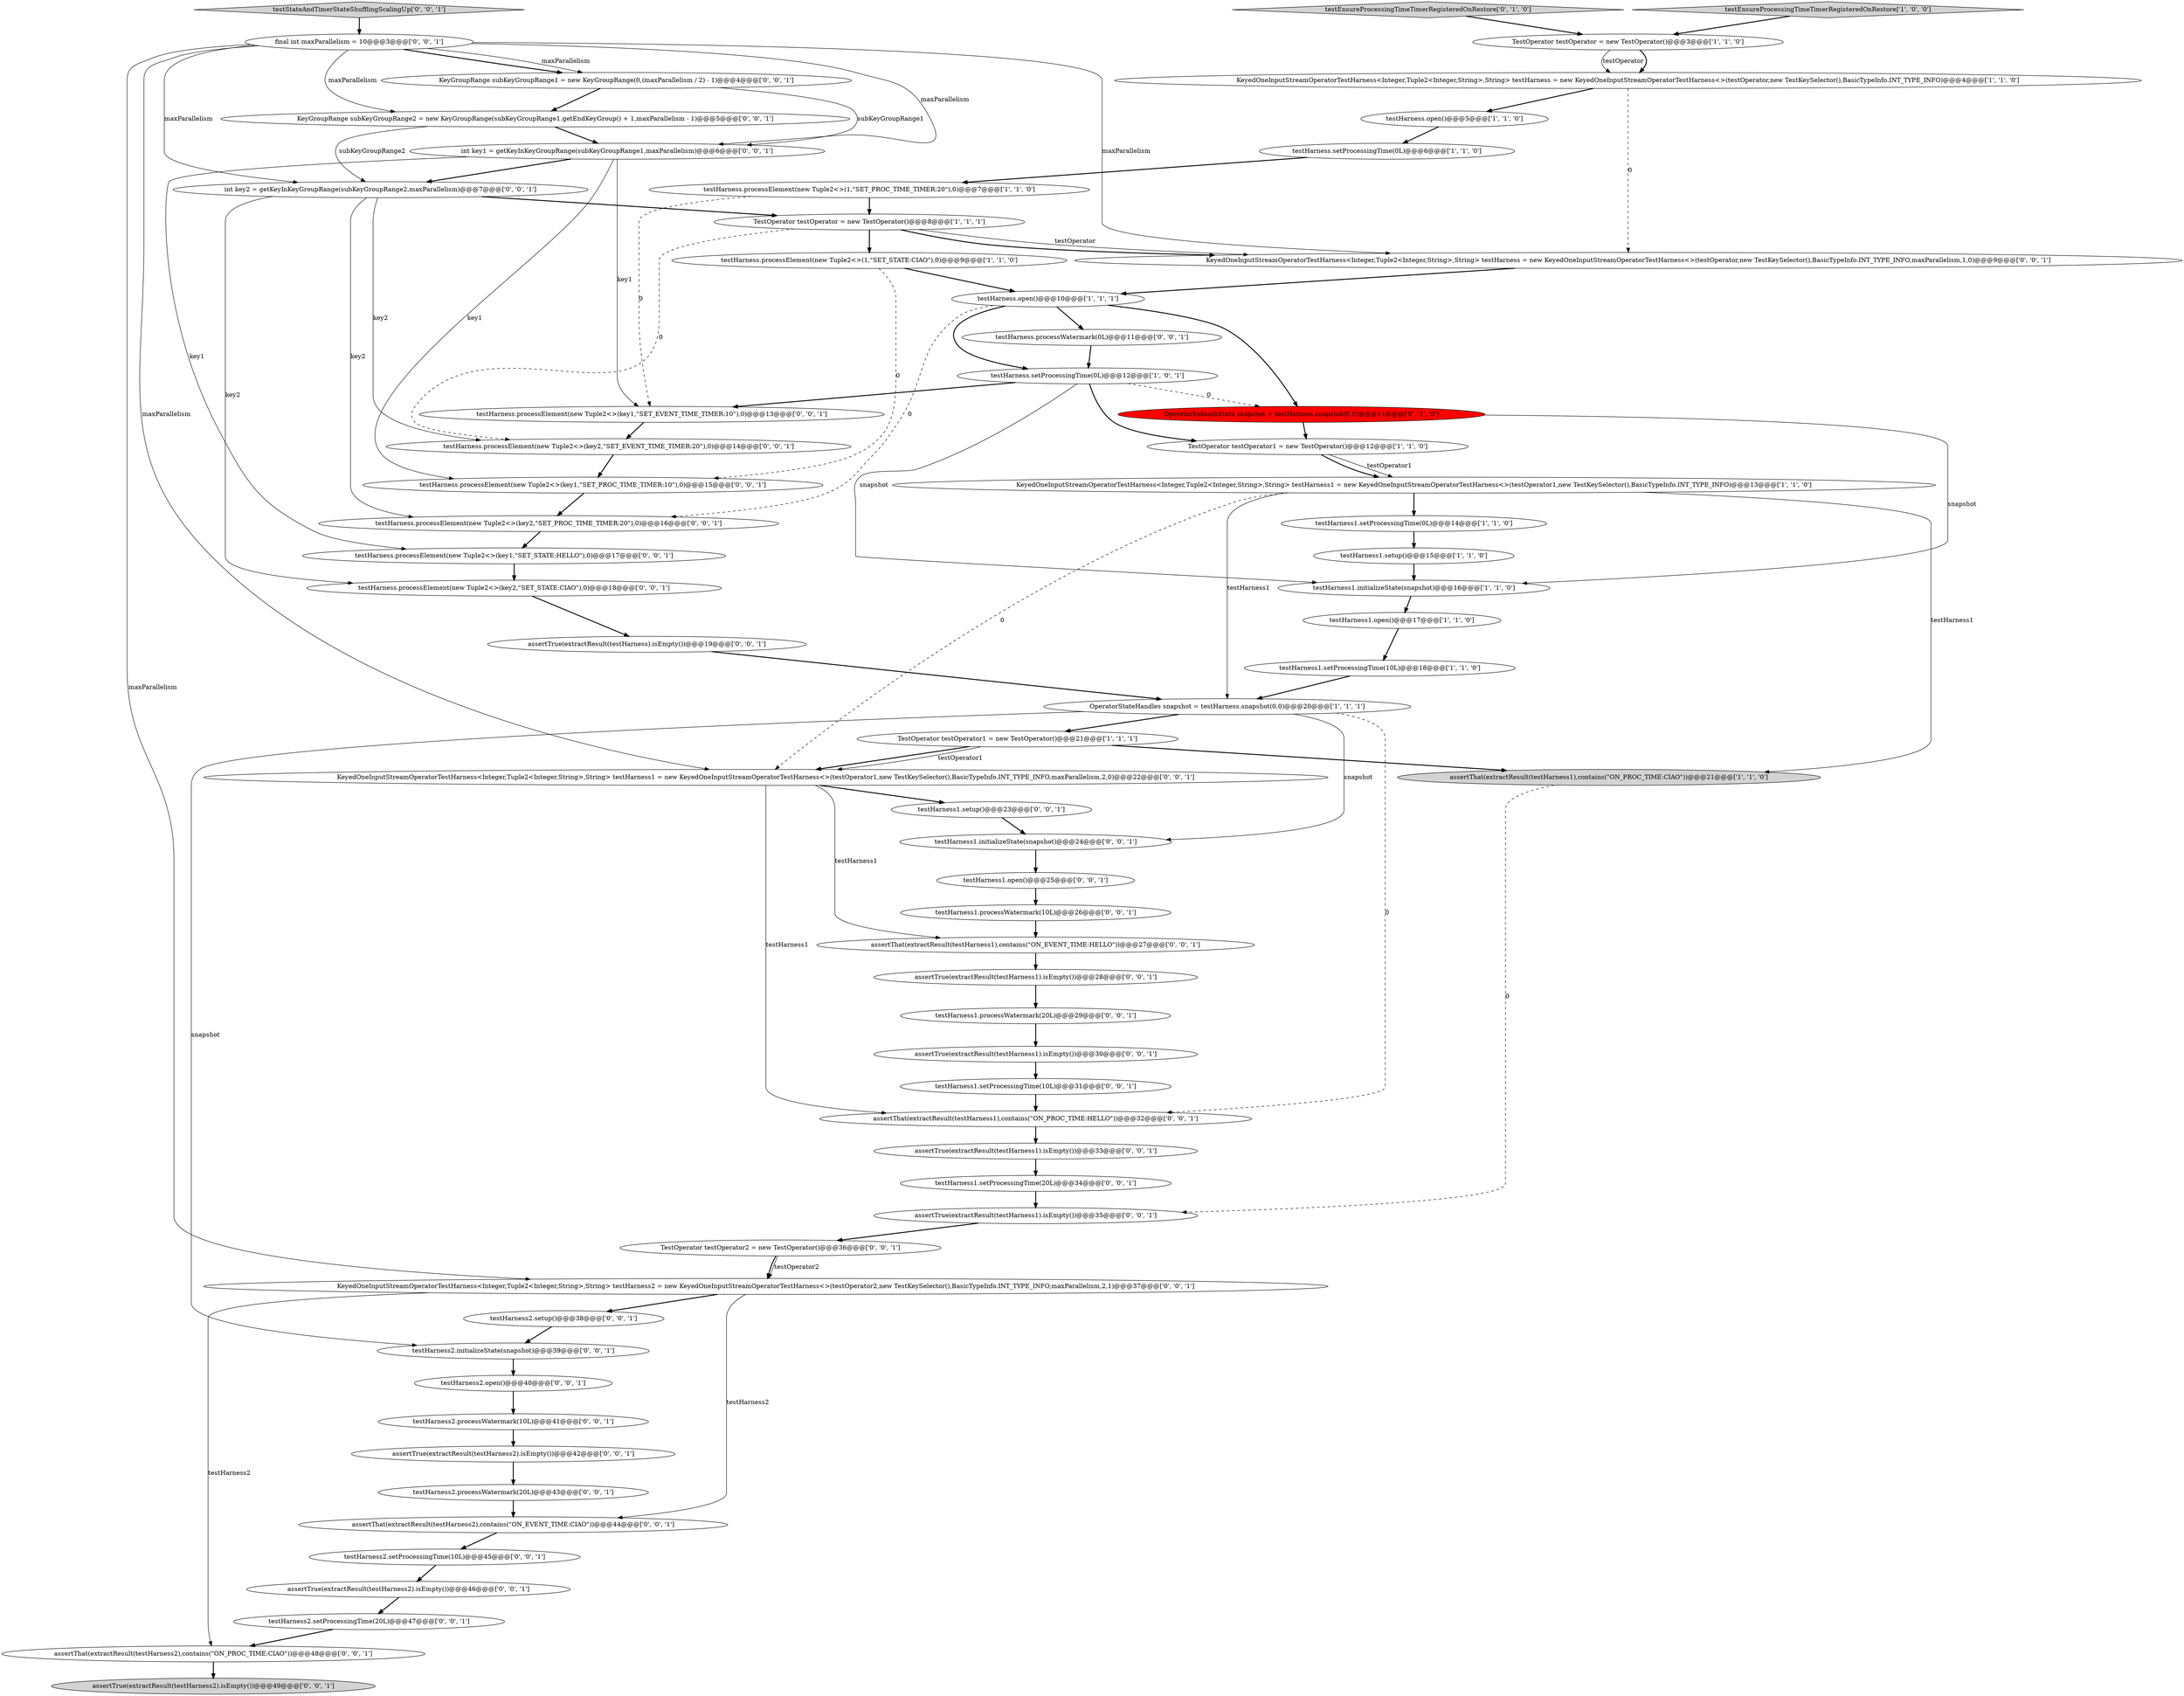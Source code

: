digraph {
38 [style = filled, label = "int key2 = getKeyInKeyGroupRange(subKeyGroupRange2,maxParallelism)@@@7@@@['0', '0', '1']", fillcolor = white, shape = ellipse image = "AAA0AAABBB3BBB"];
6 [style = filled, label = "testHarness.setProcessingTime(0L)@@@12@@@['1', '0', '1']", fillcolor = white, shape = ellipse image = "AAA0AAABBB1BBB"];
40 [style = filled, label = "testHarness1.open()@@@25@@@['0', '0', '1']", fillcolor = white, shape = ellipse image = "AAA0AAABBB3BBB"];
4 [style = filled, label = "testHarness.setProcessingTime(0L)@@@6@@@['1', '1', '0']", fillcolor = white, shape = ellipse image = "AAA0AAABBB1BBB"];
16 [style = filled, label = "testHarness1.setProcessingTime(10L)@@@18@@@['1', '1', '0']", fillcolor = white, shape = ellipse image = "AAA0AAABBB1BBB"];
37 [style = filled, label = "testHarness.processElement(new Tuple2<>(key1,\"SET_STATE:HELLO\"),0)@@@17@@@['0', '0', '1']", fillcolor = white, shape = ellipse image = "AAA0AAABBB3BBB"];
12 [style = filled, label = "testHarness.processElement(new Tuple2<>(1,\"SET_STATE:CIAO\"),0)@@@9@@@['1', '1', '0']", fillcolor = white, shape = ellipse image = "AAA0AAABBB1BBB"];
50 [style = filled, label = "assertTrue(extractResult(testHarness1).isEmpty())@@@33@@@['0', '0', '1']", fillcolor = white, shape = ellipse image = "AAA0AAABBB3BBB"];
17 [style = filled, label = "OperatorStateHandles snapshot = testHarness.snapshot(0,0)@@@20@@@['1', '1', '1']", fillcolor = white, shape = ellipse image = "AAA0AAABBB1BBB"];
60 [style = filled, label = "testHarness1.setup()@@@23@@@['0', '0', '1']", fillcolor = white, shape = ellipse image = "AAA0AAABBB3BBB"];
57 [style = filled, label = "assertThat(extractResult(testHarness1),contains(\"ON_EVENT_TIME:HELLO\"))@@@27@@@['0', '0', '1']", fillcolor = white, shape = ellipse image = "AAA0AAABBB3BBB"];
54 [style = filled, label = "KeyGroupRange subKeyGroupRange2 = new KeyGroupRange(subKeyGroupRange1.getEndKeyGroup() + 1,maxParallelism - 1)@@@5@@@['0', '0', '1']", fillcolor = white, shape = ellipse image = "AAA0AAABBB3BBB"];
11 [style = filled, label = "testHarness.processElement(new Tuple2<>(1,\"SET_PROC_TIME_TIMER:20\"),0)@@@7@@@['1', '1', '0']", fillcolor = white, shape = ellipse image = "AAA0AAABBB1BBB"];
5 [style = filled, label = "testHarness.open()@@@10@@@['1', '1', '1']", fillcolor = white, shape = ellipse image = "AAA0AAABBB1BBB"];
35 [style = filled, label = "KeyedOneInputStreamOperatorTestHarness<Integer,Tuple2<Integer,String>,String> testHarness1 = new KeyedOneInputStreamOperatorTestHarness<>(testOperator1,new TestKeySelector(),BasicTypeInfo.INT_TYPE_INFO,maxParallelism,2,0)@@@22@@@['0', '0', '1']", fillcolor = white, shape = ellipse image = "AAA0AAABBB3BBB"];
62 [style = filled, label = "testHarness2.processWatermark(20L)@@@43@@@['0', '0', '1']", fillcolor = white, shape = ellipse image = "AAA0AAABBB3BBB"];
32 [style = filled, label = "testHarness1.processWatermark(10L)@@@26@@@['0', '0', '1']", fillcolor = white, shape = ellipse image = "AAA0AAABBB3BBB"];
44 [style = filled, label = "TestOperator testOperator2 = new TestOperator()@@@36@@@['0', '0', '1']", fillcolor = white, shape = ellipse image = "AAA0AAABBB3BBB"];
21 [style = filled, label = "testEnsureProcessingTimeTimerRegisteredOnRestore['0', '1', '0']", fillcolor = lightgray, shape = diamond image = "AAA0AAABBB2BBB"];
27 [style = filled, label = "testHarness2.initializeState(snapshot)@@@39@@@['0', '0', '1']", fillcolor = white, shape = ellipse image = "AAA0AAABBB3BBB"];
42 [style = filled, label = "testHarness1.setProcessingTime(10L)@@@31@@@['0', '0', '1']", fillcolor = white, shape = ellipse image = "AAA0AAABBB3BBB"];
10 [style = filled, label = "TestOperator testOperator = new TestOperator()@@@3@@@['1', '1', '0']", fillcolor = white, shape = ellipse image = "AAA0AAABBB1BBB"];
36 [style = filled, label = "testHarness1.processWatermark(20L)@@@29@@@['0', '0', '1']", fillcolor = white, shape = ellipse image = "AAA0AAABBB3BBB"];
23 [style = filled, label = "assertTrue(extractResult(testHarness2).isEmpty())@@@42@@@['0', '0', '1']", fillcolor = white, shape = ellipse image = "AAA0AAABBB3BBB"];
25 [style = filled, label = "testStateAndTimerStateShufflingScalingUp['0', '0', '1']", fillcolor = lightgray, shape = diamond image = "AAA0AAABBB3BBB"];
14 [style = filled, label = "TestOperator testOperator1 = new TestOperator()@@@12@@@['1', '1', '0']", fillcolor = white, shape = ellipse image = "AAA0AAABBB1BBB"];
39 [style = filled, label = "assertTrue(extractResult(testHarness2).isEmpty())@@@46@@@['0', '0', '1']", fillcolor = white, shape = ellipse image = "AAA0AAABBB3BBB"];
63 [style = filled, label = "testHarness1.initializeState(snapshot)@@@24@@@['0', '0', '1']", fillcolor = white, shape = ellipse image = "AAA0AAABBB3BBB"];
15 [style = filled, label = "testHarness1.initializeState(snapshot)@@@16@@@['1', '1', '0']", fillcolor = white, shape = ellipse image = "AAA0AAABBB1BBB"];
64 [style = filled, label = "testHarness2.setProcessingTime(20L)@@@47@@@['0', '0', '1']", fillcolor = white, shape = ellipse image = "AAA0AAABBB3BBB"];
26 [style = filled, label = "assertTrue(extractResult(testHarness).isEmpty())@@@19@@@['0', '0', '1']", fillcolor = white, shape = ellipse image = "AAA0AAABBB3BBB"];
61 [style = filled, label = "assertTrue(extractResult(testHarness1).isEmpty())@@@30@@@['0', '0', '1']", fillcolor = white, shape = ellipse image = "AAA0AAABBB3BBB"];
19 [style = filled, label = "testHarness1.open()@@@17@@@['1', '1', '0']", fillcolor = white, shape = ellipse image = "AAA0AAABBB1BBB"];
51 [style = filled, label = "testHarness.processWatermark(0L)@@@11@@@['0', '0', '1']", fillcolor = white, shape = ellipse image = "AAA0AAABBB3BBB"];
52 [style = filled, label = "assertThat(extractResult(testHarness2),contains(\"ON_PROC_TIME:CIAO\"))@@@48@@@['0', '0', '1']", fillcolor = white, shape = ellipse image = "AAA0AAABBB3BBB"];
48 [style = filled, label = "KeyGroupRange subKeyGroupRange1 = new KeyGroupRange(0,(maxParallelism / 2) - 1)@@@4@@@['0', '0', '1']", fillcolor = white, shape = ellipse image = "AAA0AAABBB3BBB"];
1 [style = filled, label = "testHarness1.setup()@@@15@@@['1', '1', '0']", fillcolor = white, shape = ellipse image = "AAA0AAABBB1BBB"];
3 [style = filled, label = "TestOperator testOperator = new TestOperator()@@@8@@@['1', '1', '1']", fillcolor = white, shape = ellipse image = "AAA0AAABBB1BBB"];
29 [style = filled, label = "testHarness2.processWatermark(10L)@@@41@@@['0', '0', '1']", fillcolor = white, shape = ellipse image = "AAA0AAABBB3BBB"];
13 [style = filled, label = "KeyedOneInputStreamOperatorTestHarness<Integer,Tuple2<Integer,String>,String> testHarness1 = new KeyedOneInputStreamOperatorTestHarness<>(testOperator1,new TestKeySelector(),BasicTypeInfo.INT_TYPE_INFO)@@@13@@@['1', '1', '0']", fillcolor = white, shape = ellipse image = "AAA0AAABBB1BBB"];
41 [style = filled, label = "assertTrue(extractResult(testHarness1).isEmpty())@@@28@@@['0', '0', '1']", fillcolor = white, shape = ellipse image = "AAA0AAABBB3BBB"];
24 [style = filled, label = "final int maxParallelism = 10@@@3@@@['0', '0', '1']", fillcolor = white, shape = ellipse image = "AAA0AAABBB3BBB"];
34 [style = filled, label = "testHarness.processElement(new Tuple2<>(key2,\"SET_PROC_TIME_TIMER:20\"),0)@@@16@@@['0', '0', '1']", fillcolor = white, shape = ellipse image = "AAA0AAABBB3BBB"];
49 [style = filled, label = "testHarness.processElement(new Tuple2<>(key1,\"SET_PROC_TIME_TIMER:10\"),0)@@@15@@@['0', '0', '1']", fillcolor = white, shape = ellipse image = "AAA0AAABBB3BBB"];
22 [style = filled, label = "testHarness1.setProcessingTime(20L)@@@34@@@['0', '0', '1']", fillcolor = white, shape = ellipse image = "AAA0AAABBB3BBB"];
33 [style = filled, label = "assertTrue(extractResult(testHarness1).isEmpty())@@@35@@@['0', '0', '1']", fillcolor = white, shape = ellipse image = "AAA0AAABBB3BBB"];
28 [style = filled, label = "testHarness.processElement(new Tuple2<>(key2,\"SET_STATE:CIAO\"),0)@@@18@@@['0', '0', '1']", fillcolor = white, shape = ellipse image = "AAA0AAABBB3BBB"];
43 [style = filled, label = "testHarness2.setProcessingTime(10L)@@@45@@@['0', '0', '1']", fillcolor = white, shape = ellipse image = "AAA0AAABBB3BBB"];
0 [style = filled, label = "KeyedOneInputStreamOperatorTestHarness<Integer,Tuple2<Integer,String>,String> testHarness = new KeyedOneInputStreamOperatorTestHarness<>(testOperator,new TestKeySelector(),BasicTypeInfo.INT_TYPE_INFO)@@@4@@@['1', '1', '0']", fillcolor = white, shape = ellipse image = "AAA0AAABBB1BBB"];
7 [style = filled, label = "TestOperator testOperator1 = new TestOperator()@@@21@@@['1', '1', '1']", fillcolor = white, shape = ellipse image = "AAA0AAABBB1BBB"];
56 [style = filled, label = "assertThat(extractResult(testHarness1),contains(\"ON_PROC_TIME:HELLO\"))@@@32@@@['0', '0', '1']", fillcolor = white, shape = ellipse image = "AAA0AAABBB3BBB"];
55 [style = filled, label = "int key1 = getKeyInKeyGroupRange(subKeyGroupRange1,maxParallelism)@@@6@@@['0', '0', '1']", fillcolor = white, shape = ellipse image = "AAA0AAABBB3BBB"];
53 [style = filled, label = "testHarness.processElement(new Tuple2<>(key1,\"SET_EVENT_TIME_TIMER:10\"),0)@@@13@@@['0', '0', '1']", fillcolor = white, shape = ellipse image = "AAA0AAABBB3BBB"];
2 [style = filled, label = "assertThat(extractResult(testHarness1),contains(\"ON_PROC_TIME:CIAO\"))@@@21@@@['1', '1', '0']", fillcolor = lightgray, shape = ellipse image = "AAA0AAABBB1BBB"];
18 [style = filled, label = "testHarness1.setProcessingTime(0L)@@@14@@@['1', '1', '0']", fillcolor = white, shape = ellipse image = "AAA0AAABBB1BBB"];
59 [style = filled, label = "KeyedOneInputStreamOperatorTestHarness<Integer,Tuple2<Integer,String>,String> testHarness = new KeyedOneInputStreamOperatorTestHarness<>(testOperator,new TestKeySelector(),BasicTypeInfo.INT_TYPE_INFO,maxParallelism,1,0)@@@9@@@['0', '0', '1']", fillcolor = white, shape = ellipse image = "AAA0AAABBB3BBB"];
46 [style = filled, label = "assertTrue(extractResult(testHarness2).isEmpty())@@@49@@@['0', '0', '1']", fillcolor = lightgray, shape = ellipse image = "AAA0AAABBB3BBB"];
47 [style = filled, label = "KeyedOneInputStreamOperatorTestHarness<Integer,Tuple2<Integer,String>,String> testHarness2 = new KeyedOneInputStreamOperatorTestHarness<>(testOperator2,new TestKeySelector(),BasicTypeInfo.INT_TYPE_INFO,maxParallelism,2,1)@@@37@@@['0', '0', '1']", fillcolor = white, shape = ellipse image = "AAA0AAABBB3BBB"];
20 [style = filled, label = "OperatorSubtaskState snapshot = testHarness.snapshot(0,0)@@@11@@@['0', '1', '0']", fillcolor = red, shape = ellipse image = "AAA1AAABBB2BBB"];
8 [style = filled, label = "testEnsureProcessingTimeTimerRegisteredOnRestore['1', '0', '0']", fillcolor = lightgray, shape = diamond image = "AAA0AAABBB1BBB"];
45 [style = filled, label = "testHarness.processElement(new Tuple2<>(key2,\"SET_EVENT_TIME_TIMER:20\"),0)@@@14@@@['0', '0', '1']", fillcolor = white, shape = ellipse image = "AAA0AAABBB3BBB"];
58 [style = filled, label = "testHarness2.setup()@@@38@@@['0', '0', '1']", fillcolor = white, shape = ellipse image = "AAA0AAABBB3BBB"];
31 [style = filled, label = "testHarness2.open()@@@40@@@['0', '0', '1']", fillcolor = white, shape = ellipse image = "AAA0AAABBB3BBB"];
30 [style = filled, label = "assertThat(extractResult(testHarness2),contains(\"ON_EVENT_TIME:CIAO\"))@@@44@@@['0', '0', '1']", fillcolor = white, shape = ellipse image = "AAA0AAABBB3BBB"];
9 [style = filled, label = "testHarness.open()@@@5@@@['1', '1', '0']", fillcolor = white, shape = ellipse image = "AAA0AAABBB1BBB"];
54->55 [style = bold, label=""];
11->53 [style = dashed, label="0"];
8->10 [style = bold, label=""];
21->10 [style = bold, label=""];
37->28 [style = bold, label=""];
24->54 [style = solid, label="maxParallelism"];
12->5 [style = bold, label=""];
50->22 [style = bold, label=""];
5->20 [style = bold, label=""];
7->35 [style = bold, label=""];
57->41 [style = bold, label=""];
17->56 [style = dashed, label="0"];
44->47 [style = solid, label="testOperator2"];
0->59 [style = dashed, label="0"];
3->59 [style = solid, label="testOperator"];
48->54 [style = bold, label=""];
12->49 [style = dashed, label="0"];
39->64 [style = bold, label=""];
24->38 [style = solid, label="maxParallelism"];
60->63 [style = bold, label=""];
33->44 [style = bold, label=""];
44->47 [style = bold, label=""];
17->27 [style = solid, label="snapshot"];
24->48 [style = solid, label="maxParallelism"];
35->56 [style = solid, label="testHarness1"];
23->62 [style = bold, label=""];
35->57 [style = solid, label="testHarness1"];
22->33 [style = bold, label=""];
64->52 [style = bold, label=""];
26->17 [style = bold, label=""];
7->35 [style = solid, label="testOperator1"];
6->20 [style = dashed, label="0"];
62->30 [style = bold, label=""];
47->52 [style = solid, label="testHarness2"];
27->31 [style = bold, label=""];
31->29 [style = bold, label=""];
20->14 [style = bold, label=""];
55->38 [style = bold, label=""];
16->17 [style = bold, label=""];
29->23 [style = bold, label=""];
5->34 [style = dashed, label="0"];
24->47 [style = solid, label="maxParallelism"];
47->58 [style = bold, label=""];
47->30 [style = solid, label="testHarness2"];
13->2 [style = solid, label="testHarness1"];
6->53 [style = bold, label=""];
25->24 [style = bold, label=""];
5->6 [style = bold, label=""];
18->1 [style = bold, label=""];
63->40 [style = bold, label=""];
7->2 [style = bold, label=""];
42->56 [style = bold, label=""];
56->50 [style = bold, label=""];
20->15 [style = solid, label="snapshot"];
10->0 [style = bold, label=""];
2->33 [style = dashed, label="0"];
10->0 [style = solid, label="testOperator"];
54->38 [style = solid, label="subKeyGroupRange2"];
13->18 [style = bold, label=""];
52->46 [style = bold, label=""];
55->53 [style = solid, label="key1"];
55->49 [style = solid, label="key1"];
13->35 [style = dashed, label="0"];
30->43 [style = bold, label=""];
38->45 [style = solid, label="key2"];
28->26 [style = bold, label=""];
51->6 [style = bold, label=""];
32->57 [style = bold, label=""];
3->12 [style = bold, label=""];
15->19 [style = bold, label=""];
59->5 [style = bold, label=""];
48->55 [style = solid, label="subKeyGroupRange1"];
38->3 [style = bold, label=""];
19->16 [style = bold, label=""];
55->37 [style = solid, label="key1"];
24->55 [style = solid, label="maxParallelism"];
14->13 [style = solid, label="testOperator1"];
41->36 [style = bold, label=""];
11->3 [style = bold, label=""];
3->45 [style = dashed, label="0"];
40->32 [style = bold, label=""];
61->42 [style = bold, label=""];
14->13 [style = bold, label=""];
35->60 [style = bold, label=""];
43->39 [style = bold, label=""];
24->35 [style = solid, label="maxParallelism"];
0->9 [style = bold, label=""];
58->27 [style = bold, label=""];
5->51 [style = bold, label=""];
38->28 [style = solid, label="key2"];
45->49 [style = bold, label=""];
1->15 [style = bold, label=""];
9->4 [style = bold, label=""];
38->34 [style = solid, label="key2"];
49->34 [style = bold, label=""];
6->14 [style = bold, label=""];
17->7 [style = bold, label=""];
13->17 [style = solid, label="testHarness1"];
34->37 [style = bold, label=""];
3->59 [style = bold, label=""];
6->15 [style = solid, label="snapshot"];
36->61 [style = bold, label=""];
24->59 [style = solid, label="maxParallelism"];
4->11 [style = bold, label=""];
17->63 [style = solid, label="snapshot"];
24->48 [style = bold, label=""];
53->45 [style = bold, label=""];
}
